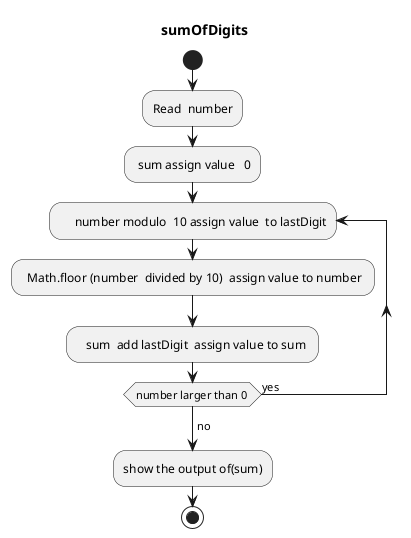 @startuml 
    title   sumOfDigits 
    start
    :Read  number;
    : sum assign value   0; 
    repeat:     number modulo  10 assign value  to lastDigit;
    :  Math.floor (number  divided by 10)  assign value to number ; 
    :   sum  add lastDigit  assign value to sum ;
    repeat  while (number larger than 0 ) is(yes)
    -> no ; 
    :show the output of(sum);
    stop
@enduml
